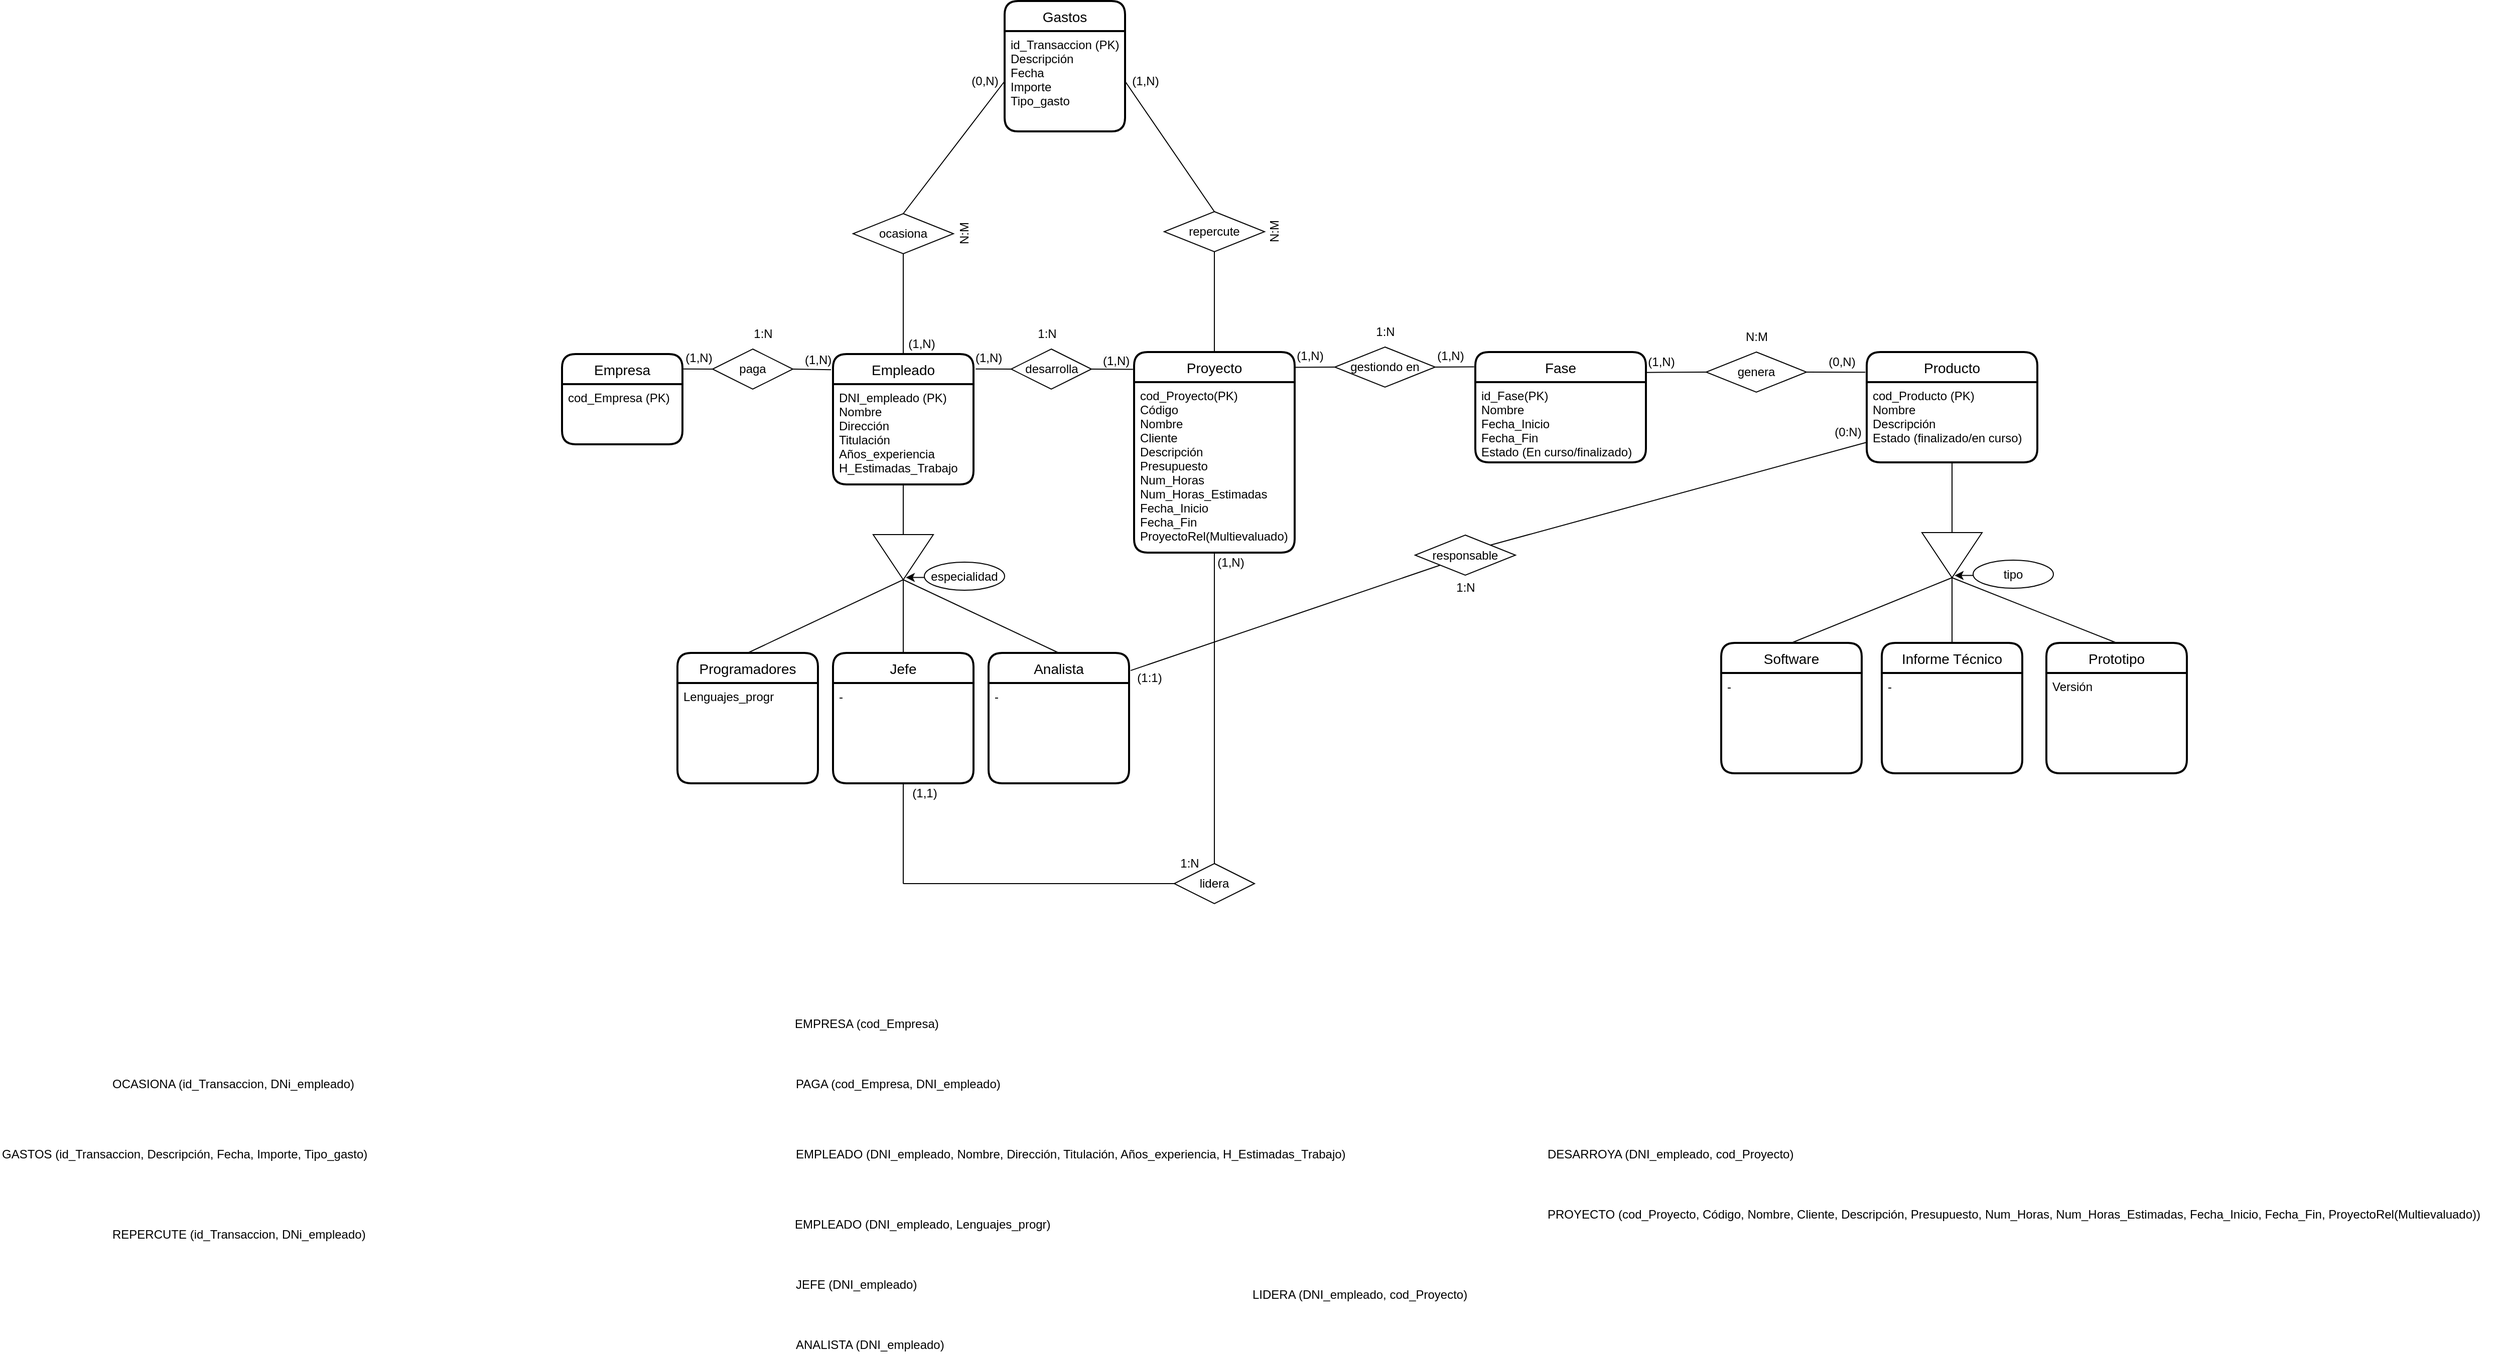 <mxfile version="14.5.1" type="device"><diagram id="k8IpTYmz-kyzaLdKlD21" name="Página-1"><mxGraphModel dx="1003" dy="2077" grid="1" gridSize="10" guides="1" tooltips="1" connect="1" arrows="1" fold="1" page="1" pageScale="1" pageWidth="900" pageHeight="2000" math="0" shadow="0"><root><mxCell id="0"/><mxCell id="1" parent="0"/><mxCell id="8LdN6Ip3QQwT2Gwx7VTm-14" value="Empresa" style="swimlane;childLayout=stackLayout;horizontal=1;startSize=30;horizontalStack=0;rounded=1;fontSize=14;fontStyle=0;strokeWidth=2;resizeParent=0;resizeLast=1;shadow=0;dashed=0;align=center;" parent="1" vertex="1"><mxGeometry x="20" y="122" width="120" height="90" as="geometry"><mxRectangle x="20" y="122" width="120" height="30" as="alternateBounds"/></mxGeometry></mxCell><mxCell id="8LdN6Ip3QQwT2Gwx7VTm-15" value="cod_Empresa (PK)" style="align=left;strokeColor=none;fillColor=none;spacingLeft=4;fontSize=12;verticalAlign=top;resizable=0;rotatable=0;part=1;fontStyle=0" parent="8LdN6Ip3QQwT2Gwx7VTm-14" vertex="1"><mxGeometry y="30" width="120" height="60" as="geometry"/></mxCell><mxCell id="8LdN6Ip3QQwT2Gwx7VTm-16" value="desarrolla" style="shape=rhombus;perimeter=rhombusPerimeter;whiteSpace=wrap;html=1;align=center;" parent="1" vertex="1"><mxGeometry x="467.5" y="117" width="80" height="40" as="geometry"/></mxCell><mxCell id="8LdN6Ip3QQwT2Gwx7VTm-17" value="Proyecto" style="swimlane;childLayout=stackLayout;horizontal=1;startSize=30;horizontalStack=0;rounded=1;fontSize=14;fontStyle=0;strokeWidth=2;resizeParent=0;resizeLast=1;shadow=0;dashed=0;align=center;" parent="1" vertex="1"><mxGeometry x="590" y="120" width="160" height="200" as="geometry"><mxRectangle x="600" y="120" width="120" height="30" as="alternateBounds"/></mxGeometry></mxCell><mxCell id="8LdN6Ip3QQwT2Gwx7VTm-18" value="cod_Proyecto(PK)&#10;Código&#10;Nombre&#10;Cliente&#10;Descripción&#10;Presupuesto&#10;Num_Horas&#10;Num_Horas_Estimadas&#10;Fecha_Inicio&#10;Fecha_Fin&#10;ProyectoRel(Multievaluado)" style="align=left;strokeColor=none;fillColor=none;spacingLeft=4;fontSize=12;verticalAlign=top;resizable=0;rotatable=0;part=1;fontStyle=0" parent="8LdN6Ip3QQwT2Gwx7VTm-17" vertex="1"><mxGeometry y="30" width="160" height="170" as="geometry"/></mxCell><mxCell id="8LdN6Ip3QQwT2Gwx7VTm-19" value="gestiondo en" style="shape=rhombus;perimeter=rhombusPerimeter;whiteSpace=wrap;html=1;align=center;" parent="1" vertex="1"><mxGeometry x="790" y="115" width="100" height="40" as="geometry"/></mxCell><mxCell id="8LdN6Ip3QQwT2Gwx7VTm-20" value="Fase" style="swimlane;childLayout=stackLayout;horizontal=1;startSize=30;horizontalStack=0;rounded=1;fontSize=14;fontStyle=0;strokeWidth=2;resizeParent=0;resizeLast=1;shadow=0;dashed=0;align=center;" parent="1" vertex="1"><mxGeometry x="930" y="120" width="170" height="110" as="geometry"><mxRectangle x="930" y="120" width="120" height="30" as="alternateBounds"/></mxGeometry></mxCell><mxCell id="8LdN6Ip3QQwT2Gwx7VTm-21" value="id_Fase(PK)&#10;Nombre&#10;Fecha_Inicio&#10;Fecha_Fin&#10;Estado (En curso/finalizado)" style="align=left;strokeColor=none;fillColor=none;spacingLeft=4;fontSize=12;verticalAlign=top;resizable=0;rotatable=0;part=1;fontStyle=0" parent="8LdN6Ip3QQwT2Gwx7VTm-20" vertex="1"><mxGeometry y="30" width="170" height="80" as="geometry"/></mxCell><mxCell id="8LdN6Ip3QQwT2Gwx7VTm-22" value="Empleado" style="swimlane;childLayout=stackLayout;horizontal=1;startSize=30;horizontalStack=0;rounded=1;fontSize=14;fontStyle=0;strokeWidth=2;resizeParent=0;resizeLast=1;shadow=0;dashed=0;align=center;" parent="1" vertex="1"><mxGeometry x="290" y="122" width="140" height="130" as="geometry"><mxRectangle x="320" y="120" width="120" height="30" as="alternateBounds"/></mxGeometry></mxCell><mxCell id="8LdN6Ip3QQwT2Gwx7VTm-23" value="DNI_empleado (PK)&#10;Nombre&#10;Dirección&#10;Titulación&#10;Años_experiencia&#10;H_Estimadas_Trabajo" style="align=left;strokeColor=none;fillColor=none;spacingLeft=4;fontSize=12;verticalAlign=top;resizable=0;rotatable=0;part=1;fontStyle=0" parent="8LdN6Ip3QQwT2Gwx7VTm-22" vertex="1"><mxGeometry y="30" width="140" height="100" as="geometry"/></mxCell><mxCell id="8LdN6Ip3QQwT2Gwx7VTm-24" value="paga" style="shape=rhombus;perimeter=rhombusPerimeter;whiteSpace=wrap;html=1;align=center;" parent="1" vertex="1"><mxGeometry x="170" y="117" width="80" height="40" as="geometry"/></mxCell><mxCell id="8LdN6Ip3QQwT2Gwx7VTm-25" value="Analista" style="swimlane;childLayout=stackLayout;horizontal=1;startSize=30;horizontalStack=0;rounded=1;fontSize=14;fontStyle=0;strokeWidth=2;resizeParent=0;resizeLast=1;shadow=0;dashed=0;align=center;" parent="1" vertex="1"><mxGeometry x="445" y="420" width="140" height="130" as="geometry"><mxRectangle x="390" y="410" width="140" height="30" as="alternateBounds"/></mxGeometry></mxCell><mxCell id="8LdN6Ip3QQwT2Gwx7VTm-26" value="-" style="align=left;strokeColor=none;fillColor=none;spacingLeft=4;fontSize=12;verticalAlign=top;resizable=0;rotatable=0;part=1;fontStyle=0" parent="8LdN6Ip3QQwT2Gwx7VTm-25" vertex="1"><mxGeometry y="30" width="140" height="100" as="geometry"/></mxCell><mxCell id="8LdN6Ip3QQwT2Gwx7VTm-27" value="" style="triangle;whiteSpace=wrap;html=1;rotation=90;" parent="1" vertex="1"><mxGeometry x="337.5" y="294.5" width="45" height="60" as="geometry"/></mxCell><mxCell id="8LdN6Ip3QQwT2Gwx7VTm-30" value="Programadores" style="swimlane;childLayout=stackLayout;horizontal=1;startSize=30;horizontalStack=0;rounded=1;fontSize=14;fontStyle=0;strokeWidth=2;resizeParent=0;resizeLast=1;shadow=0;dashed=0;align=center;" parent="1" vertex="1"><mxGeometry x="135" y="420" width="140" height="130" as="geometry"><mxRectangle x="230" y="410" width="140" height="30" as="alternateBounds"/></mxGeometry></mxCell><mxCell id="8LdN6Ip3QQwT2Gwx7VTm-31" value="Lenguajes_progr" style="align=left;strokeColor=none;fillColor=none;spacingLeft=4;fontSize=12;verticalAlign=top;resizable=0;rotatable=0;part=1;fontStyle=0" parent="8LdN6Ip3QQwT2Gwx7VTm-30" vertex="1"><mxGeometry y="30" width="140" height="100" as="geometry"/></mxCell><mxCell id="8LdN6Ip3QQwT2Gwx7VTm-32" value="" style="endArrow=none;html=1;entryX=1;entryY=0.5;entryDx=0;entryDy=0;exitX=0.5;exitY=0;exitDx=0;exitDy=0;" parent="1" source="8LdN6Ip3QQwT2Gwx7VTm-30" target="8LdN6Ip3QQwT2Gwx7VTm-27" edge="1"><mxGeometry width="50" height="50" relative="1" as="geometry"><mxPoint x="300" y="402" as="sourcePoint"/><mxPoint x="350" y="352" as="targetPoint"/></mxGeometry></mxCell><mxCell id="8LdN6Ip3QQwT2Gwx7VTm-33" value="" style="endArrow=none;html=1;entryX=1;entryY=0.5;entryDx=0;entryDy=0;exitX=0.5;exitY=0;exitDx=0;exitDy=0;" parent="1" source="8LdN6Ip3QQwT2Gwx7VTm-25" target="8LdN6Ip3QQwT2Gwx7VTm-27" edge="1"><mxGeometry width="50" height="50" relative="1" as="geometry"><mxPoint x="215" y="422.0" as="sourcePoint"/><mxPoint x="370" y="357.0" as="targetPoint"/></mxGeometry></mxCell><mxCell id="8LdN6Ip3QQwT2Gwx7VTm-35" value="" style="endArrow=none;html=1;entryX=0.5;entryY=1;entryDx=0;entryDy=0;" parent="1" target="8LdN6Ip3QQwT2Gwx7VTm-23" edge="1"><mxGeometry width="50" height="50" relative="1" as="geometry"><mxPoint x="360" y="302" as="sourcePoint"/><mxPoint x="370" y="357.0" as="targetPoint"/></mxGeometry></mxCell><mxCell id="8LdN6Ip3QQwT2Gwx7VTm-36" value="" style="endArrow=none;html=1;exitX=0;exitY=0.5;exitDx=0;exitDy=0;entryX=1.009;entryY=0.165;entryDx=0;entryDy=0;entryPerimeter=0;" parent="1" source="8LdN6Ip3QQwT2Gwx7VTm-24" target="8LdN6Ip3QQwT2Gwx7VTm-14" edge="1"><mxGeometry width="50" height="50" relative="1" as="geometry"><mxPoint x="370" y="312.0" as="sourcePoint"/><mxPoint x="160" y="152" as="targetPoint"/></mxGeometry></mxCell><mxCell id="8LdN6Ip3QQwT2Gwx7VTm-37" value="" style="endArrow=none;html=1;exitX=-0.014;exitY=0.12;exitDx=0;exitDy=0;entryX=1;entryY=0.5;entryDx=0;entryDy=0;exitPerimeter=0;" parent="1" source="8LdN6Ip3QQwT2Gwx7VTm-22" target="8LdN6Ip3QQwT2Gwx7VTm-24" edge="1"><mxGeometry width="50" height="50" relative="1" as="geometry"><mxPoint x="190" y="147" as="sourcePoint"/><mxPoint x="151.08" y="146.85" as="targetPoint"/></mxGeometry></mxCell><mxCell id="8LdN6Ip3QQwT2Gwx7VTm-38" value="" style="endArrow=none;html=1;exitX=0;exitY=0.5;exitDx=0;exitDy=0;entryX=1.015;entryY=0.114;entryDx=0;entryDy=0;entryPerimeter=0;" parent="1" source="8LdN6Ip3QQwT2Gwx7VTm-16" target="8LdN6Ip3QQwT2Gwx7VTm-22" edge="1"><mxGeometry width="50" height="50" relative="1" as="geometry"><mxPoint x="308.32" y="147.6" as="sourcePoint"/><mxPoint x="270" y="147" as="targetPoint"/></mxGeometry></mxCell><mxCell id="8LdN6Ip3QQwT2Gwx7VTm-39" value="" style="endArrow=none;html=1;entryX=1;entryY=0.5;entryDx=0;entryDy=0;exitX=-0.007;exitY=0.086;exitDx=0;exitDy=0;exitPerimeter=0;" parent="1" source="8LdN6Ip3QQwT2Gwx7VTm-17" target="8LdN6Ip3QQwT2Gwx7VTm-16" edge="1"><mxGeometry width="50" height="50" relative="1" as="geometry"><mxPoint x="582.5" y="137" as="sourcePoint"/><mxPoint x="434.3" y="146.82" as="targetPoint"/></mxGeometry></mxCell><mxCell id="8LdN6Ip3QQwT2Gwx7VTm-40" value="" style="endArrow=none;html=1;entryX=1.001;entryY=0.076;entryDx=0;entryDy=0;exitX=0;exitY=0.5;exitDx=0;exitDy=0;entryPerimeter=0;" parent="1" source="8LdN6Ip3QQwT2Gwx7VTm-19" target="8LdN6Ip3QQwT2Gwx7VTm-17" edge="1"><mxGeometry width="50" height="50" relative="1" as="geometry"><mxPoint x="610" y="145" as="sourcePoint"/><mxPoint x="570" y="145" as="targetPoint"/></mxGeometry></mxCell><mxCell id="8LdN6Ip3QQwT2Gwx7VTm-41" value="" style="endArrow=none;html=1;entryX=-0.007;entryY=0.134;entryDx=0;entryDy=0;exitX=1;exitY=0.5;exitDx=0;exitDy=0;entryPerimeter=0;" parent="1" source="8LdN6Ip3QQwT2Gwx7VTm-19" target="8LdN6Ip3QQwT2Gwx7VTm-20" edge="1"><mxGeometry width="50" height="50" relative="1" as="geometry"><mxPoint x="800" y="145" as="sourcePoint"/><mxPoint x="780.14" y="145.2" as="targetPoint"/></mxGeometry></mxCell><mxCell id="Db1gikmjJNznluE9aE0J-1" value="1:N" style="text;html=1;align=center;verticalAlign=middle;resizable=0;points=[];autosize=1;strokeColor=none;fillColor=none;" parent="1" vertex="1"><mxGeometry x="820" y="85" width="40" height="30" as="geometry"/></mxCell><mxCell id="Db1gikmjJNznluE9aE0J-2" value="1:N" style="text;html=1;align=center;verticalAlign=middle;resizable=0;points=[];autosize=1;strokeColor=none;fillColor=none;" parent="1" vertex="1"><mxGeometry x="200" y="87" width="40" height="30" as="geometry"/></mxCell><mxCell id="Db1gikmjJNznluE9aE0J-3" value="1:N" style="text;html=1;align=center;verticalAlign=middle;resizable=0;points=[];autosize=1;strokeColor=none;fillColor=none;" parent="1" vertex="1"><mxGeometry x="487.5" y="92" width="30" height="20" as="geometry"/></mxCell><mxCell id="Db1gikmjJNznluE9aE0J-4" value="(1,N)" style="text;html=1;align=center;verticalAlign=middle;resizable=0;points=[];autosize=1;strokeColor=none;fillColor=none;" parent="1" vertex="1"><mxGeometry x="131" y="111" width="50" height="30" as="geometry"/></mxCell><mxCell id="Db1gikmjJNznluE9aE0J-5" value="&lt;span style=&quot;color: rgb(0, 0, 0); font-family: Helvetica; font-size: 12px; font-style: normal; font-variant-ligatures: normal; font-variant-caps: normal; font-weight: 400; letter-spacing: normal; orphans: 2; text-align: center; text-indent: 0px; text-transform: none; widows: 2; word-spacing: 0px; -webkit-text-stroke-width: 0px; background-color: rgb(251, 251, 251); text-decoration-thickness: initial; text-decoration-style: initial; text-decoration-color: initial; float: none; display: inline !important;&quot;&gt;(1,N)&lt;/span&gt;" style="text;whiteSpace=wrap;html=1;" parent="1" vertex="1"><mxGeometry x="260" y="114" width="31" height="40" as="geometry"/></mxCell><mxCell id="Db1gikmjJNznluE9aE0J-6" value="&lt;span style=&quot;color: rgb(0, 0, 0); font-family: Helvetica; font-size: 12px; font-style: normal; font-variant-ligatures: normal; font-variant-caps: normal; font-weight: 400; letter-spacing: normal; orphans: 2; text-align: center; text-indent: 0px; text-transform: none; widows: 2; word-spacing: 0px; -webkit-text-stroke-width: 0px; background-color: rgb(251, 251, 251); text-decoration-thickness: initial; text-decoration-style: initial; text-decoration-color: initial; float: none; display: inline !important;&quot;&gt;(1,N)&lt;/span&gt;" style="text;whiteSpace=wrap;html=1;" parent="1" vertex="1"><mxGeometry x="429.5" y="112" width="60" height="40" as="geometry"/></mxCell><mxCell id="Db1gikmjJNznluE9aE0J-7" value="&lt;span style=&quot;color: rgb(0 , 0 , 0) ; font-family: &amp;#34;helvetica&amp;#34; ; font-size: 12px ; font-style: normal ; font-weight: 400 ; letter-spacing: normal ; text-align: center ; text-indent: 0px ; text-transform: none ; word-spacing: 0px ; background-color: rgb(251 , 251 , 251) ; float: none ; display: inline&quot;&gt;(1,N)&lt;/span&gt;" style="text;whiteSpace=wrap;html=1;" parent="1" vertex="1"><mxGeometry x="557" y="115" width="33" height="20" as="geometry"/></mxCell><mxCell id="Db1gikmjJNznluE9aE0J-8" value="(1,N)" style="text;html=1;align=center;verticalAlign=middle;resizable=0;points=[];autosize=1;strokeColor=none;fillColor=none;" parent="1" vertex="1"><mxGeometry x="740" y="109" width="50" height="30" as="geometry"/></mxCell><mxCell id="Db1gikmjJNznluE9aE0J-10" value="(1,N)" style="text;html=1;align=center;verticalAlign=middle;resizable=0;points=[];autosize=1;strokeColor=none;fillColor=none;" parent="1" vertex="1"><mxGeometry x="880" y="109" width="50" height="30" as="geometry"/></mxCell><mxCell id="Db1gikmjJNznluE9aE0J-12" style="edgeStyle=orthogonalEdgeStyle;rounded=0;orthogonalLoop=1;jettySize=auto;html=1;entryX=0.951;entryY=0.458;entryDx=0;entryDy=0;entryPerimeter=0;" parent="1" target="8LdN6Ip3QQwT2Gwx7VTm-27" edge="1"><mxGeometry relative="1" as="geometry"><mxPoint x="370" y="346.0" as="targetPoint"/><mxPoint x="430" y="334.5" as="sourcePoint"/><Array as="points"><mxPoint x="430" y="342"/><mxPoint x="410" y="342"/><mxPoint x="410" y="345"/></Array></mxGeometry></mxCell><mxCell id="Db1gikmjJNznluE9aE0J-11" value="especialidad" style="ellipse;whiteSpace=wrap;html=1;" parent="1" vertex="1"><mxGeometry x="381" y="329.5" width="80" height="28" as="geometry"/></mxCell><mxCell id="Db1gikmjJNznluE9aE0J-13" value="genera" style="shape=rhombus;perimeter=rhombusPerimeter;whiteSpace=wrap;html=1;align=center;" parent="1" vertex="1"><mxGeometry x="1160" y="120" width="100" height="40" as="geometry"/></mxCell><mxCell id="Db1gikmjJNznluE9aE0J-14" value="Producto" style="swimlane;childLayout=stackLayout;horizontal=1;startSize=30;horizontalStack=0;rounded=1;fontSize=14;fontStyle=0;strokeWidth=2;resizeParent=0;resizeLast=1;shadow=0;dashed=0;align=center;" parent="1" vertex="1"><mxGeometry x="1320" y="120" width="170" height="110" as="geometry"><mxRectangle x="1320" y="120" width="170" height="30" as="alternateBounds"/></mxGeometry></mxCell><mxCell id="Db1gikmjJNznluE9aE0J-15" value="cod_Producto (PK)&#10;Nombre&#10;Descripción&#10;Estado (finalizado/en curso)" style="align=left;strokeColor=none;fillColor=none;spacingLeft=4;fontSize=12;verticalAlign=top;resizable=0;rotatable=0;part=1;fontStyle=0" parent="Db1gikmjJNznluE9aE0J-14" vertex="1"><mxGeometry y="30" width="170" height="80" as="geometry"/></mxCell><mxCell id="Db1gikmjJNznluE9aE0J-16" value="N:M" style="text;html=1;align=center;verticalAlign=middle;resizable=0;points=[];autosize=1;strokeColor=none;fillColor=none;" parent="1" vertex="1"><mxGeometry x="1185" y="90" width="50" height="30" as="geometry"/></mxCell><mxCell id="Db1gikmjJNznluE9aE0J-17" value="(1,N)" style="text;html=1;align=center;verticalAlign=middle;resizable=0;points=[];autosize=1;strokeColor=none;fillColor=none;" parent="1" vertex="1"><mxGeometry x="1090" y="115" width="50" height="30" as="geometry"/></mxCell><mxCell id="Db1gikmjJNznluE9aE0J-19" value="" style="endArrow=none;html=1;entryX=0;entryY=0.5;entryDx=0;entryDy=0;exitX=0.995;exitY=0.185;exitDx=0;exitDy=0;exitPerimeter=0;" parent="1" source="8LdN6Ip3QQwT2Gwx7VTm-20" target="Db1gikmjJNznluE9aE0J-13" edge="1"><mxGeometry width="50" height="50" relative="1" as="geometry"><mxPoint x="1110" y="150" as="sourcePoint"/><mxPoint x="750" y="145" as="targetPoint"/></mxGeometry></mxCell><mxCell id="Db1gikmjJNznluE9aE0J-20" value="" style="endArrow=none;html=1;exitX=1;exitY=0.5;exitDx=0;exitDy=0;entryX=0.972;entryY=0.838;entryDx=0;entryDy=0;entryPerimeter=0;" parent="1" source="Db1gikmjJNznluE9aE0J-13" target="Db1gikmjJNznluE9aE0J-21" edge="1"><mxGeometry width="50" height="50" relative="1" as="geometry"><mxPoint x="1230.556" y="170" as="sourcePoint"/><mxPoint x="1310" y="140" as="targetPoint"/></mxGeometry></mxCell><mxCell id="Db1gikmjJNznluE9aE0J-21" value="(0,N)" style="text;html=1;align=center;verticalAlign=middle;resizable=0;points=[];autosize=1;strokeColor=none;fillColor=none;" parent="1" vertex="1"><mxGeometry x="1270" y="115" width="50" height="30" as="geometry"/></mxCell><mxCell id="Db1gikmjJNznluE9aE0J-24" value="Informe Técnico" style="swimlane;childLayout=stackLayout;horizontal=1;startSize=30;horizontalStack=0;rounded=1;fontSize=14;fontStyle=0;strokeWidth=2;resizeParent=0;resizeLast=1;shadow=0;dashed=0;align=center;" parent="1" vertex="1"><mxGeometry x="1335" y="410" width="140" height="130" as="geometry"><mxRectangle x="390" y="410" width="140" height="30" as="alternateBounds"/></mxGeometry></mxCell><mxCell id="Db1gikmjJNznluE9aE0J-25" value="-" style="align=left;strokeColor=none;fillColor=none;spacingLeft=4;fontSize=12;verticalAlign=top;resizable=0;rotatable=0;part=1;fontStyle=0" parent="Db1gikmjJNznluE9aE0J-24" vertex="1"><mxGeometry y="30" width="140" height="100" as="geometry"/></mxCell><mxCell id="Db1gikmjJNznluE9aE0J-26" value="" style="triangle;whiteSpace=wrap;html=1;rotation=90;" parent="1" vertex="1"><mxGeometry x="1382.5" y="292.5" width="45" height="60" as="geometry"/></mxCell><mxCell id="Db1gikmjJNznluE9aE0J-27" value="Software" style="swimlane;childLayout=stackLayout;horizontal=1;startSize=30;horizontalStack=0;rounded=1;fontSize=14;fontStyle=0;strokeWidth=2;resizeParent=0;resizeLast=1;shadow=0;dashed=0;align=center;" parent="1" vertex="1"><mxGeometry x="1175" y="410" width="140" height="130" as="geometry"><mxRectangle x="230" y="410" width="140" height="30" as="alternateBounds"/></mxGeometry></mxCell><mxCell id="Db1gikmjJNznluE9aE0J-28" value="-" style="align=left;strokeColor=none;fillColor=none;spacingLeft=4;fontSize=12;verticalAlign=top;resizable=0;rotatable=0;part=1;fontStyle=0" parent="Db1gikmjJNznluE9aE0J-27" vertex="1"><mxGeometry y="30" width="140" height="100" as="geometry"/></mxCell><mxCell id="Db1gikmjJNznluE9aE0J-29" value="" style="endArrow=none;html=1;entryX=1;entryY=0.5;entryDx=0;entryDy=0;exitX=0.5;exitY=0;exitDx=0;exitDy=0;" parent="1" source="Db1gikmjJNznluE9aE0J-27" target="Db1gikmjJNznluE9aE0J-26" edge="1"><mxGeometry width="50" height="50" relative="1" as="geometry"><mxPoint x="1345" y="400" as="sourcePoint"/><mxPoint x="1395" y="350" as="targetPoint"/></mxGeometry></mxCell><mxCell id="Db1gikmjJNznluE9aE0J-30" value="" style="endArrow=none;html=1;entryX=1;entryY=0.5;entryDx=0;entryDy=0;exitX=0.5;exitY=0;exitDx=0;exitDy=0;" parent="1" source="Db1gikmjJNznluE9aE0J-24" target="Db1gikmjJNznluE9aE0J-26" edge="1"><mxGeometry width="50" height="50" relative="1" as="geometry"><mxPoint x="1260" y="420.0" as="sourcePoint"/><mxPoint x="1415" y="355.0" as="targetPoint"/></mxGeometry></mxCell><mxCell id="Db1gikmjJNznluE9aE0J-31" style="edgeStyle=orthogonalEdgeStyle;rounded=0;orthogonalLoop=1;jettySize=auto;html=1;entryX=0.951;entryY=0.458;entryDx=0;entryDy=0;entryPerimeter=0;" parent="1" target="Db1gikmjJNznluE9aE0J-26" edge="1"><mxGeometry relative="1" as="geometry"><mxPoint x="1415" y="344.0" as="targetPoint"/><mxPoint x="1475" y="332.5" as="sourcePoint"/><Array as="points"><mxPoint x="1475" y="340"/><mxPoint x="1455" y="340"/><mxPoint x="1455" y="343"/></Array></mxGeometry></mxCell><mxCell id="Db1gikmjJNznluE9aE0J-32" value="tipo" style="ellipse;whiteSpace=wrap;html=1;" parent="1" vertex="1"><mxGeometry x="1426" y="327.5" width="80" height="28" as="geometry"/></mxCell><mxCell id="Db1gikmjJNznluE9aE0J-33" value="" style="endArrow=none;html=1;entryX=0;entryY=0.5;entryDx=0;entryDy=0;exitX=0.5;exitY=1;exitDx=0;exitDy=0;" parent="1" source="Db1gikmjJNznluE9aE0J-15" target="Db1gikmjJNznluE9aE0J-26" edge="1"><mxGeometry width="50" height="50" relative="1" as="geometry"><mxPoint x="1335" y="420" as="sourcePoint"/><mxPoint x="1415" y="355" as="targetPoint"/></mxGeometry></mxCell><mxCell id="Db1gikmjJNznluE9aE0J-34" value="Prototipo" style="swimlane;childLayout=stackLayout;horizontal=1;startSize=30;horizontalStack=0;rounded=1;fontSize=14;fontStyle=0;strokeWidth=2;resizeParent=0;resizeLast=1;shadow=0;dashed=0;align=center;" parent="1" vertex="1"><mxGeometry x="1499" y="410" width="140" height="130" as="geometry"><mxRectangle x="390" y="410" width="140" height="30" as="alternateBounds"/></mxGeometry></mxCell><mxCell id="Db1gikmjJNznluE9aE0J-35" value="Versión" style="align=left;strokeColor=none;fillColor=none;spacingLeft=4;fontSize=12;verticalAlign=top;resizable=0;rotatable=0;part=1;fontStyle=0" parent="Db1gikmjJNznluE9aE0J-34" vertex="1"><mxGeometry y="30" width="140" height="100" as="geometry"/></mxCell><mxCell id="Db1gikmjJNznluE9aE0J-46" value="" style="endArrow=none;html=1;entryX=1;entryY=0.5;entryDx=0;entryDy=0;exitX=0.5;exitY=0;exitDx=0;exitDy=0;" parent="1" source="Db1gikmjJNznluE9aE0J-34" target="Db1gikmjJNznluE9aE0J-26" edge="1"><mxGeometry width="50" height="50" relative="1" as="geometry"><mxPoint x="1415" y="420" as="sourcePoint"/><mxPoint x="1415" y="355" as="targetPoint"/></mxGeometry></mxCell><mxCell id="Db1gikmjJNznluE9aE0J-47" value="" style="endArrow=none;html=1;entryX=0;entryY=0.75;entryDx=0;entryDy=0;exitX=1;exitY=0;exitDx=0;exitDy=0;" parent="1" source="Db1gikmjJNznluE9aE0J-49" target="Db1gikmjJNznluE9aE0J-15" edge="1"><mxGeometry width="50" height="50" relative="1" as="geometry"><mxPoint x="840" y="450" as="sourcePoint"/><mxPoint x="1425" y="365" as="targetPoint"/></mxGeometry></mxCell><mxCell id="Db1gikmjJNznluE9aE0J-49" value="responsable" style="shape=rhombus;perimeter=rhombusPerimeter;whiteSpace=wrap;html=1;align=center;" parent="1" vertex="1"><mxGeometry x="870" y="302.5" width="100" height="40" as="geometry"/></mxCell><mxCell id="Db1gikmjJNznluE9aE0J-50" value="" style="endArrow=none;html=1;entryX=0;entryY=1;entryDx=0;entryDy=0;exitX=1.011;exitY=0.135;exitDx=0;exitDy=0;exitPerimeter=0;" parent="1" source="8LdN6Ip3QQwT2Gwx7VTm-25" target="Db1gikmjJNznluE9aE0J-49" edge="1"><mxGeometry width="50" height="50" relative="1" as="geometry"><mxPoint x="880" y="400" as="sourcePoint"/><mxPoint x="1330" y="220" as="targetPoint"/></mxGeometry></mxCell><mxCell id="Db1gikmjJNznluE9aE0J-51" value="1:N" style="text;html=1;align=center;verticalAlign=middle;resizable=0;points=[];autosize=1;strokeColor=none;fillColor=none;" parent="1" vertex="1"><mxGeometry x="900" y="340" width="40" height="30" as="geometry"/></mxCell><mxCell id="Db1gikmjJNznluE9aE0J-52" value="(1:1)" style="text;html=1;align=center;verticalAlign=middle;resizable=0;points=[];autosize=1;strokeColor=none;fillColor=none;" parent="1" vertex="1"><mxGeometry x="580" y="430" width="50" height="30" as="geometry"/></mxCell><mxCell id="Db1gikmjJNznluE9aE0J-53" value="(0:N)" style="text;html=1;align=center;verticalAlign=middle;resizable=0;points=[];autosize=1;strokeColor=none;fillColor=none;" parent="1" vertex="1"><mxGeometry x="1276" y="185" width="50" height="30" as="geometry"/></mxCell><mxCell id="Db1gikmjJNznluE9aE0J-54" value="ocasiona" style="shape=rhombus;perimeter=rhombusPerimeter;whiteSpace=wrap;html=1;align=center;" parent="1" vertex="1"><mxGeometry x="310" y="-18" width="100" height="40" as="geometry"/></mxCell><mxCell id="Db1gikmjJNznluE9aE0J-55" value="" style="endArrow=none;html=1;exitX=0.5;exitY=0;exitDx=0;exitDy=0;entryX=0.5;entryY=1;entryDx=0;entryDy=0;" parent="1" source="8LdN6Ip3QQwT2Gwx7VTm-22" target="Db1gikmjJNznluE9aE0J-54" edge="1"><mxGeometry width="50" height="50" relative="1" as="geometry"><mxPoint x="370" y="312" as="sourcePoint"/><mxPoint x="450" y="22" as="targetPoint"/></mxGeometry></mxCell><mxCell id="Db1gikmjJNznluE9aE0J-56" value="" style="endArrow=none;html=1;exitX=0.5;exitY=0;exitDx=0;exitDy=0;entryX=0.5;entryY=1;entryDx=0;entryDy=0;" parent="1" source="8LdN6Ip3QQwT2Gwx7VTm-17" target="Db1gikmjJNznluE9aE0J-61" edge="1"><mxGeometry width="50" height="50" relative="1" as="geometry"><mxPoint x="390" y="130" as="sourcePoint"/><mxPoint x="660" y="-40" as="targetPoint"/></mxGeometry></mxCell><mxCell id="Db1gikmjJNznluE9aE0J-57" value="" style="endArrow=none;html=1;entryX=0.5;entryY=0;entryDx=0;entryDy=0;exitX=0;exitY=0.5;exitDx=0;exitDy=0;" parent="1" source="Db1gikmjJNznluE9aE0J-59" target="Db1gikmjJNznluE9aE0J-54" edge="1"><mxGeometry width="50" height="50" relative="1" as="geometry"><mxPoint x="520" y="-200" as="sourcePoint"/><mxPoint x="530" as="targetPoint"/></mxGeometry></mxCell><mxCell id="Db1gikmjJNznluE9aE0J-58" value="Gastos" style="swimlane;childLayout=stackLayout;horizontal=1;startSize=30;horizontalStack=0;rounded=1;fontSize=14;fontStyle=0;strokeWidth=2;resizeParent=0;resizeLast=1;shadow=0;dashed=0;align=center;" parent="1" vertex="1"><mxGeometry x="461" y="-230" width="120" height="130" as="geometry"><mxRectangle x="465" y="-300" width="120" height="30" as="alternateBounds"/></mxGeometry></mxCell><mxCell id="Db1gikmjJNznluE9aE0J-59" value="id_Transaccion (PK)&#10;Descripción&#10;Fecha&#10;Importe&#10;Tipo_gasto" style="align=left;strokeColor=none;fillColor=none;spacingLeft=4;fontSize=12;verticalAlign=top;resizable=0;rotatable=0;part=1;fontStyle=0" parent="Db1gikmjJNznluE9aE0J-58" vertex="1"><mxGeometry y="30" width="120" height="100" as="geometry"/></mxCell><mxCell id="Db1gikmjJNznluE9aE0J-61" value="repercute" style="shape=rhombus;perimeter=rhombusPerimeter;whiteSpace=wrap;html=1;align=center;" parent="1" vertex="1"><mxGeometry x="620" y="-20" width="100" height="40" as="geometry"/></mxCell><mxCell id="Db1gikmjJNznluE9aE0J-62" value="" style="endArrow=none;html=1;entryX=0.5;entryY=0;entryDx=0;entryDy=0;exitX=1;exitY=0.5;exitDx=0;exitDy=0;" parent="1" source="Db1gikmjJNznluE9aE0J-59" target="Db1gikmjJNznluE9aE0J-61" edge="1"><mxGeometry width="50" height="50" relative="1" as="geometry"><mxPoint x="530" y="-160" as="sourcePoint"/><mxPoint x="520" y="-50" as="targetPoint"/></mxGeometry></mxCell><mxCell id="lZgOvIU25uR2ltqcxxdW-3" value="" style="endArrow=none;html=1;entryX=1;entryY=0.5;entryDx=0;entryDy=0;exitX=0.5;exitY=0;exitDx=0;exitDy=0;" parent="1" source="lZgOvIU25uR2ltqcxxdW-5" target="8LdN6Ip3QQwT2Gwx7VTm-27" edge="1"><mxGeometry width="50" height="50" relative="1" as="geometry"><mxPoint x="359.5" y="420" as="sourcePoint"/><mxPoint x="370" y="262" as="targetPoint"/></mxGeometry></mxCell><mxCell id="lZgOvIU25uR2ltqcxxdW-5" value="Jefe" style="swimlane;childLayout=stackLayout;horizontal=1;startSize=30;horizontalStack=0;rounded=1;fontSize=14;fontStyle=0;strokeWidth=2;resizeParent=0;resizeLast=1;shadow=0;dashed=0;align=center;" parent="1" vertex="1"><mxGeometry x="290" y="420" width="140" height="130" as="geometry"><mxRectangle x="390" y="410" width="140" height="30" as="alternateBounds"/></mxGeometry></mxCell><mxCell id="lZgOvIU25uR2ltqcxxdW-6" value="-" style="align=left;strokeColor=none;fillColor=none;spacingLeft=4;fontSize=12;verticalAlign=top;resizable=0;rotatable=0;part=1;fontStyle=0" parent="lZgOvIU25uR2ltqcxxdW-5" vertex="1"><mxGeometry y="30" width="140" height="100" as="geometry"/></mxCell><mxCell id="lZgOvIU25uR2ltqcxxdW-8" value="" style="endArrow=none;html=1;exitX=0.5;exitY=1;exitDx=0;exitDy=0;" parent="1" source="lZgOvIU25uR2ltqcxxdW-5" edge="1"><mxGeometry width="50" height="50" relative="1" as="geometry"><mxPoint x="360" y="640" as="sourcePoint"/><mxPoint x="360" y="650" as="targetPoint"/></mxGeometry></mxCell><mxCell id="lZgOvIU25uR2ltqcxxdW-9" value="lidera" style="shape=rhombus;perimeter=rhombusPerimeter;whiteSpace=wrap;html=1;align=center;" parent="1" vertex="1"><mxGeometry x="630" y="630" width="80" height="40" as="geometry"/></mxCell><mxCell id="lZgOvIU25uR2ltqcxxdW-10" value="" style="endArrow=none;html=1;exitX=0;exitY=0.5;exitDx=0;exitDy=0;" parent="1" source="lZgOvIU25uR2ltqcxxdW-9" edge="1"><mxGeometry width="50" height="50" relative="1" as="geometry"><mxPoint x="620" y="650" as="sourcePoint"/><mxPoint x="360" y="650" as="targetPoint"/></mxGeometry></mxCell><mxCell id="lZgOvIU25uR2ltqcxxdW-12" value="" style="endArrow=none;html=1;exitX=0.5;exitY=0;exitDx=0;exitDy=0;entryX=0.5;entryY=1;entryDx=0;entryDy=0;" parent="1" source="lZgOvIU25uR2ltqcxxdW-9" target="8LdN6Ip3QQwT2Gwx7VTm-18" edge="1"><mxGeometry width="50" height="50" relative="1" as="geometry"><mxPoint x="640" y="660" as="sourcePoint"/><mxPoint x="390" y="660" as="targetPoint"/></mxGeometry></mxCell><mxCell id="lZgOvIU25uR2ltqcxxdW-13" value="1:N" style="text;html=1;align=center;verticalAlign=middle;resizable=0;points=[];autosize=1;" parent="1" vertex="1"><mxGeometry x="630" y="620" width="30" height="20" as="geometry"/></mxCell><mxCell id="lZgOvIU25uR2ltqcxxdW-14" value="(1,1)" style="text;html=1;align=center;verticalAlign=middle;resizable=0;points=[];autosize=1;" parent="1" vertex="1"><mxGeometry x="361" y="550" width="40" height="20" as="geometry"/></mxCell><mxCell id="lZgOvIU25uR2ltqcxxdW-15" value="(1,N)" style="text;html=1;align=center;verticalAlign=middle;resizable=0;points=[];autosize=1;" parent="1" vertex="1"><mxGeometry x="666" y="320" width="40" height="20" as="geometry"/></mxCell><mxCell id="lZgOvIU25uR2ltqcxxdW-16" value="N:M" style="text;html=1;align=center;verticalAlign=middle;resizable=0;points=[];autosize=1;rotation=-90;" parent="1" vertex="1"><mxGeometry x="401" y="-8" width="40" height="20" as="geometry"/></mxCell><mxCell id="lZgOvIU25uR2ltqcxxdW-17" value="(1,N)" style="text;html=1;align=center;verticalAlign=middle;resizable=0;points=[];autosize=1;" parent="1" vertex="1"><mxGeometry x="358" y="102" width="40" height="20" as="geometry"/></mxCell><mxCell id="lZgOvIU25uR2ltqcxxdW-18" value="(0,N)" style="text;html=1;align=center;verticalAlign=middle;resizable=0;points=[];autosize=1;" parent="1" vertex="1"><mxGeometry x="421" y="-160" width="40" height="20" as="geometry"/></mxCell><mxCell id="lZgOvIU25uR2ltqcxxdW-19" value="N:M" style="text;html=1;align=center;verticalAlign=middle;resizable=0;points=[];autosize=1;rotation=-90;" parent="1" vertex="1"><mxGeometry x="710" y="-10" width="40" height="20" as="geometry"/></mxCell><mxCell id="lZgOvIU25uR2ltqcxxdW-20" value="(1,N)" style="text;html=1;align=center;verticalAlign=middle;resizable=0;points=[];autosize=1;" parent="1" vertex="1"><mxGeometry x="581" y="-160" width="40" height="20" as="geometry"/></mxCell><mxCell id="s1xyaX-fSKE-2sTlU1z7-1" value="EMPRESA (cod_Empresa)" style="text;html=1;align=left;verticalAlign=middle;resizable=0;points=[];autosize=1;" vertex="1" parent="1"><mxGeometry x="250" y="780" width="160" height="20" as="geometry"/></mxCell><mxCell id="s1xyaX-fSKE-2sTlU1z7-2" value="PAGA (cod_Empresa, DNI_empleado)" style="text;html=1;align=left;verticalAlign=middle;resizable=0;points=[];autosize=1;" vertex="1" parent="1"><mxGeometry x="251" y="840" width="220" height="20" as="geometry"/></mxCell><mxCell id="s1xyaX-fSKE-2sTlU1z7-3" value="EMPLEADO (DNI_empleado, Nombre, Dirección, Titulación, Años_experiencia, H_Estimadas_Trabajo)" style="text;html=1;align=left;verticalAlign=middle;resizable=0;points=[];autosize=1;" vertex="1" parent="1"><mxGeometry x="251" y="910" width="560" height="20" as="geometry"/></mxCell><mxCell id="s1xyaX-fSKE-2sTlU1z7-5" value="DESARROYA (DNI_empleado, cod_Proyecto)" style="text;html=1;align=left;verticalAlign=middle;resizable=0;points=[];autosize=1;" vertex="1" parent="1"><mxGeometry x="1000" y="910" width="260" height="20" as="geometry"/></mxCell><mxCell id="s1xyaX-fSKE-2sTlU1z7-6" value="PROYECTO (cod_Proyecto, Código, Nombre, Cliente, Descripción, Presupuesto, Num_Horas, Num_Horas_Estimadas, Fecha_Inicio, Fecha_Fin, ProyectoRel(Multievaluado))" style="text;html=1;align=left;verticalAlign=middle;resizable=0;points=[];autosize=1;" vertex="1" parent="1"><mxGeometry x="1000" y="970" width="950" height="20" as="geometry"/></mxCell><mxCell id="s1xyaX-fSKE-2sTlU1z7-8" value="EMPLEADO (DNI_empleado, Lenguajes_progr)" style="text;html=1;align=left;verticalAlign=middle;resizable=0;points=[];autosize=1;" vertex="1" parent="1"><mxGeometry x="250" y="980" width="270" height="20" as="geometry"/></mxCell><mxCell id="s1xyaX-fSKE-2sTlU1z7-9" value="JEFE (DNI_empleado)" style="text;html=1;align=left;verticalAlign=middle;resizable=0;points=[];autosize=1;" vertex="1" parent="1"><mxGeometry x="251" y="1040" width="140" height="20" as="geometry"/></mxCell><mxCell id="s1xyaX-fSKE-2sTlU1z7-10" value="ANALISTA (DNI_empleado)" style="text;html=1;align=left;verticalAlign=middle;resizable=0;points=[];autosize=1;" vertex="1" parent="1"><mxGeometry x="251" y="1100" width="160" height="20" as="geometry"/></mxCell><mxCell id="s1xyaX-fSKE-2sTlU1z7-11" value="GASTOS (id_Transaccion, Descripción, Fecha, Importe, Tipo_gasto)" style="text;html=1;align=left;verticalAlign=middle;resizable=0;points=[];autosize=1;" vertex="1" parent="1"><mxGeometry x="-540" y="910" width="380" height="20" as="geometry"/></mxCell><mxCell id="s1xyaX-fSKE-2sTlU1z7-12" value="REPERCUTE (id_Transaccion, DNi_empleado)" style="text;html=1;align=left;verticalAlign=middle;resizable=0;points=[];autosize=1;" vertex="1" parent="1"><mxGeometry x="-430" y="990" width="270" height="20" as="geometry"/></mxCell><mxCell id="s1xyaX-fSKE-2sTlU1z7-13" value="OCASIONA (id_Transaccion, DNi_empleado)" style="text;html=1;align=left;verticalAlign=middle;resizable=0;points=[];autosize=1;" vertex="1" parent="1"><mxGeometry x="-430" y="840" width="260" height="20" as="geometry"/></mxCell><mxCell id="s1xyaX-fSKE-2sTlU1z7-14" value="LIDERA (DNI_empleado, cod_Proyecto)" style="text;html=1;align=left;verticalAlign=middle;resizable=0;points=[];autosize=1;" vertex="1" parent="1"><mxGeometry x="706" y="1050" width="230" height="20" as="geometry"/></mxCell></root></mxGraphModel></diagram></mxfile>